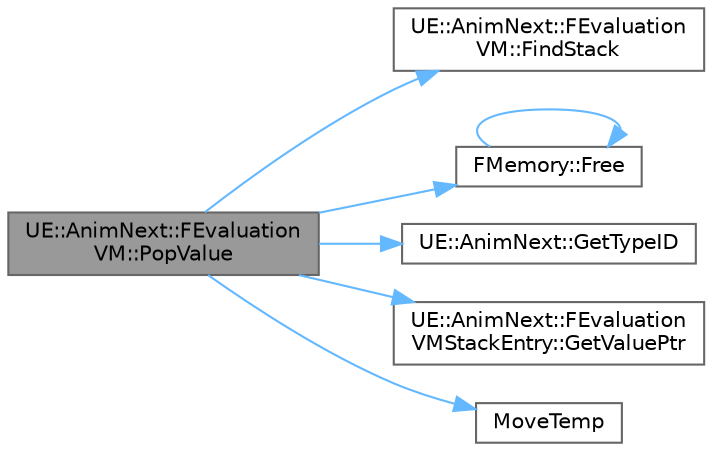 digraph "UE::AnimNext::FEvaluationVM::PopValue"
{
 // INTERACTIVE_SVG=YES
 // LATEX_PDF_SIZE
  bgcolor="transparent";
  edge [fontname=Helvetica,fontsize=10,labelfontname=Helvetica,labelfontsize=10];
  node [fontname=Helvetica,fontsize=10,shape=box,height=0.2,width=0.4];
  rankdir="LR";
  Node1 [id="Node000001",label="UE::AnimNext::FEvaluation\lVM::PopValue",height=0.2,width=0.4,color="gray40", fillcolor="grey60", style="filled", fontcolor="black",tooltip=" "];
  Node1 -> Node2 [id="edge1_Node000001_Node000002",color="steelblue1",style="solid",tooltip=" "];
  Node2 [id="Node000002",label="UE::AnimNext::FEvaluation\lVM::FindStack",height=0.2,width=0.4,color="grey40", fillcolor="white", style="filled",URL="$db/db7/structUE_1_1AnimNext_1_1FEvaluationVM.html#a926d32c74fa3e0534d70badd467517fd",tooltip=" "];
  Node1 -> Node3 [id="edge2_Node000001_Node000003",color="steelblue1",style="solid",tooltip=" "];
  Node3 [id="Node000003",label="FMemory::Free",height=0.2,width=0.4,color="grey40", fillcolor="white", style="filled",URL="$de/d4a/structFMemory.html#a2038d15a19280efc5f451d6239ad2cb5",tooltip=" "];
  Node3 -> Node3 [id="edge3_Node000003_Node000003",color="steelblue1",style="solid",tooltip=" "];
  Node1 -> Node4 [id="edge4_Node000001_Node000004",color="steelblue1",style="solid",tooltip=" "];
  Node4 [id="Node000004",label="UE::AnimNext::GetTypeID",height=0.2,width=0.4,color="grey40", fillcolor="white", style="filled",URL="$de/dc7/namespaceUE_1_1AnimNext.html#a163f2ddd35676c575de4176dc260ade6",tooltip=" "];
  Node1 -> Node5 [id="edge5_Node000001_Node000005",color="steelblue1",style="solid",tooltip=" "];
  Node5 [id="Node000005",label="UE::AnimNext::FEvaluation\lVMStackEntry::GetValuePtr",height=0.2,width=0.4,color="grey40", fillcolor="white", style="filled",URL="$d0/d37/structUE_1_1AnimNext_1_1FEvaluationVMStackEntry.html#a31d7f7b874ca2e674b10600d4a0c960a",tooltip=" "];
  Node1 -> Node6 [id="edge6_Node000001_Node000006",color="steelblue1",style="solid",tooltip=" "];
  Node6 [id="Node000006",label="MoveTemp",height=0.2,width=0.4,color="grey40", fillcolor="white", style="filled",URL="$d4/d24/UnrealTemplate_8h.html#ad5e6c049aeb9c9115fec514ba581dbb6",tooltip="MoveTemp will cast a reference to an rvalue reference."];
}
